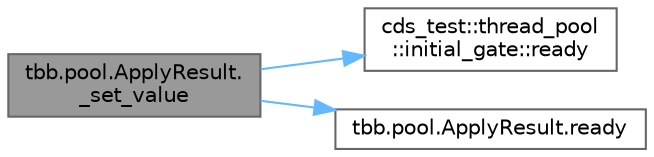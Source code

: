 digraph "tbb.pool.ApplyResult._set_value"
{
 // LATEX_PDF_SIZE
  bgcolor="transparent";
  edge [fontname=Helvetica,fontsize=10,labelfontname=Helvetica,labelfontsize=10];
  node [fontname=Helvetica,fontsize=10,shape=box,height=0.2,width=0.4];
  rankdir="LR";
  Node1 [id="Node000001",label="tbb.pool.ApplyResult.\l_set_value",height=0.2,width=0.4,color="gray40", fillcolor="grey60", style="filled", fontcolor="black",tooltip=" "];
  Node1 -> Node2 [id="edge1_Node000001_Node000002",color="steelblue1",style="solid",tooltip=" "];
  Node2 [id="Node000002",label="cds_test::thread_pool\l::initial_gate::ready",height=0.2,width=0.4,color="grey40", fillcolor="white", style="filled",URL="$classcds__test_1_1thread__pool_1_1initial__gate.html#a726175b524b6d7ead8266a2855c0ac01",tooltip=" "];
  Node1 -> Node3 [id="edge2_Node000001_Node000003",color="steelblue1",style="solid",tooltip=" "];
  Node3 [id="Node000003",label="tbb.pool.ApplyResult.ready",height=0.2,width=0.4,color="grey40", fillcolor="white", style="filled",URL="$classtbb_1_1pool_1_1_apply_result.html#a08e1e668b00b49e5bb555efbe1877089",tooltip=" "];
}
